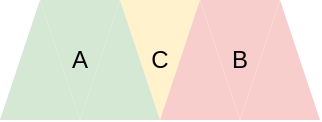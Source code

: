 <mxfile version="15.2.5" type="device"><diagram id="k7kMORsivLn4ODp1XK8-" name="Page-1"><mxGraphModel dx="154" dy="88" grid="1" gridSize="10" guides="1" tooltips="1" connect="1" arrows="1" fold="1" page="1" pageScale="1" pageWidth="827" pageHeight="1169" math="0" shadow="0"><root><mxCell id="0"/><mxCell id="1" parent="0"/><mxCell id="z_zC7a-EyhB31HXJ8-T7-2" value="C" style="triangle;whiteSpace=wrap;html=1;direction=south;strokeColor=none;fillColor=#fff2cc;" vertex="1" parent="1"><mxGeometry x="400" y="320" width="40" height="60" as="geometry"/></mxCell><mxCell id="z_zC7a-EyhB31HXJ8-T7-3" value="" style="triangle;whiteSpace=wrap;html=1;direction=north;fillColor=#f8cecc;strokeColor=none;" vertex="1" parent="1"><mxGeometry x="420" y="320" width="40" height="60" as="geometry"/></mxCell><mxCell id="z_zC7a-EyhB31HXJ8-T7-4" value="" style="triangle;whiteSpace=wrap;html=1;direction=north;fillColor=#d5e8d4;strokeColor=none;" vertex="1" parent="1"><mxGeometry x="380" y="320" width="40" height="60" as="geometry"/></mxCell><mxCell id="z_zC7a-EyhB31HXJ8-T7-5" value="B" style="triangle;whiteSpace=wrap;html=1;direction=south;fillColor=#f8cecc;strokeColor=none;" vertex="1" parent="1"><mxGeometry x="440" y="320" width="40" height="60" as="geometry"/></mxCell><mxCell id="z_zC7a-EyhB31HXJ8-T7-6" value="A" style="triangle;whiteSpace=wrap;html=1;direction=south;fillColor=#d5e8d4;strokeColor=none;" vertex="1" parent="1"><mxGeometry x="360" y="320" width="40" height="60" as="geometry"/></mxCell><mxCell id="z_zC7a-EyhB31HXJ8-T7-7" value="" style="triangle;whiteSpace=wrap;html=1;direction=north;fillColor=#d5e8d4;strokeColor=none;" vertex="1" parent="1"><mxGeometry x="340" y="320" width="40" height="60" as="geometry"/></mxCell><mxCell id="z_zC7a-EyhB31HXJ8-T7-8" value="" style="triangle;whiteSpace=wrap;html=1;direction=north;fillColor=#f8cecc;strokeColor=none;" vertex="1" parent="1"><mxGeometry x="460" y="320" width="40" height="60" as="geometry"/></mxCell></root></mxGraphModel></diagram></mxfile>